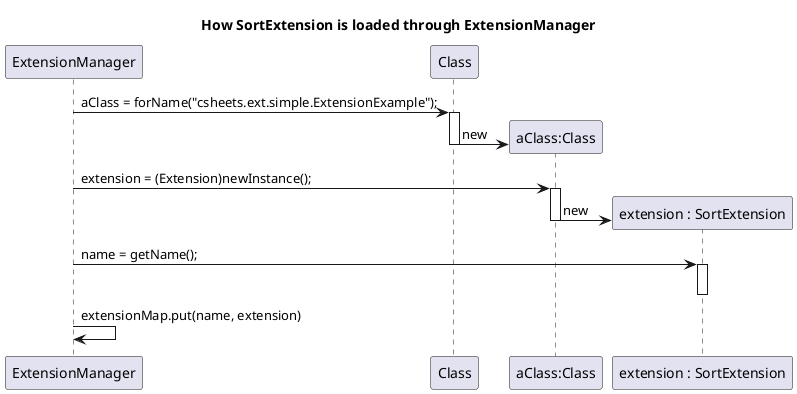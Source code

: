   @startuml doc-files/sort_extension_2.png
title: How SortExtension is loaded through ExtensionManager
  participant ExtensionManager as ExtM
  participant Class
  participant "aClass:Class" as aClass
  participant "extension : SortExtension" as SortExtension
  ExtM -> Class : aClass = forName("csheets.ext.simple.ExtensionExample");
  activate Class
  create aClass
  Class -> aClass : new

  deactivate Class
  ExtM -> aClass : extension = (Extension)newInstance();
  activate aClass
  create SortExtension
  aClass -> SortExtension : new
  deactivate aClass
  ExtM -> SortExtension : name = getName();
  activate SortExtension
  deactivate SortExtension
  ExtM -> ExtM : extensionMap.put(name, extension)
  @enduml
